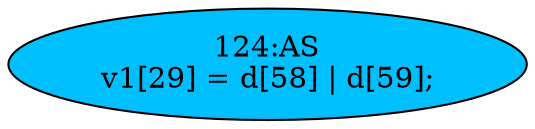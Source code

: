 strict digraph "" {
	node [label="\N"];
	"124:AS"	 [ast="<pyverilog.vparser.ast.Assign object at 0x7fee23004190>",
		def_var="['v1']",
		fillcolor=deepskyblue,
		label="124:AS
v1[29] = d[58] | d[59];",
		statements="[]",
		style=filled,
		typ=Assign,
		use_var="['d', 'd']"];
}
